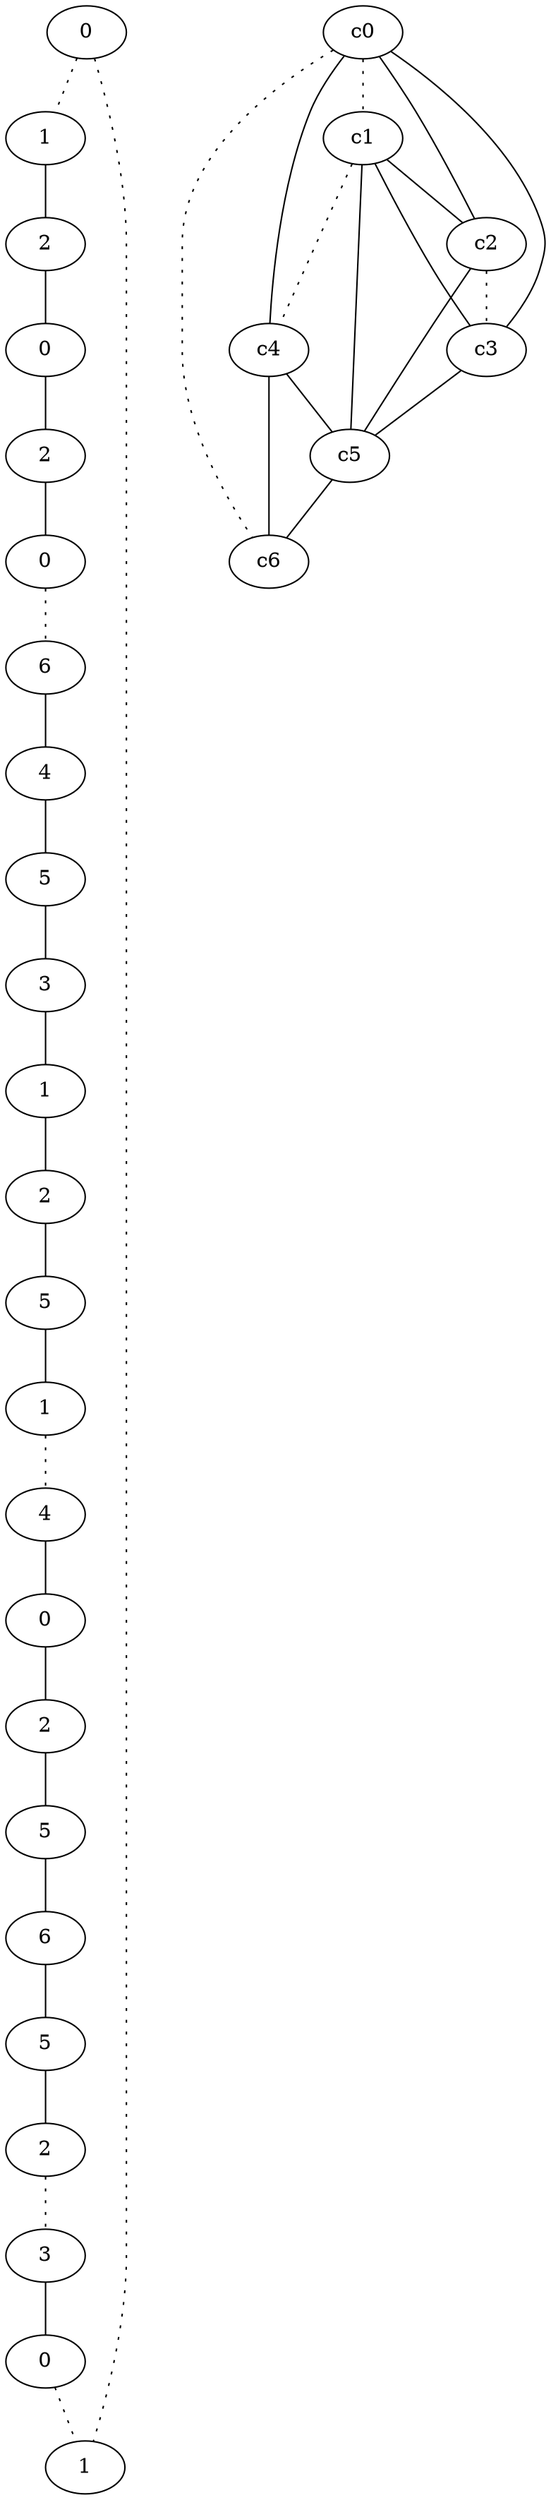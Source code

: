 graph {
a0[label=0];
a1[label=1];
a2[label=2];
a3[label=0];
a4[label=2];
a5[label=0];
a6[label=6];
a7[label=4];
a8[label=5];
a9[label=3];
a10[label=1];
a11[label=2];
a12[label=5];
a13[label=1];
a14[label=4];
a15[label=0];
a16[label=2];
a17[label=5];
a18[label=6];
a19[label=5];
a20[label=2];
a21[label=3];
a22[label=0];
a23[label=1];
a0 -- a1 [style=dotted];
a0 -- a23 [style=dotted];
a1 -- a2;
a2 -- a3;
a3 -- a4;
a4 -- a5;
a5 -- a6 [style=dotted];
a6 -- a7;
a7 -- a8;
a8 -- a9;
a9 -- a10;
a10 -- a11;
a11 -- a12;
a12 -- a13;
a13 -- a14 [style=dotted];
a14 -- a15;
a15 -- a16;
a16 -- a17;
a17 -- a18;
a18 -- a19;
a19 -- a20;
a20 -- a21 [style=dotted];
a21 -- a22;
a22 -- a23 [style=dotted];
c0 -- c1 [style=dotted];
c0 -- c2;
c0 -- c3;
c0 -- c4;
c0 -- c6 [style=dotted];
c1 -- c2;
c1 -- c3;
c1 -- c4 [style=dotted];
c1 -- c5;
c2 -- c3 [style=dotted];
c2 -- c5;
c3 -- c5;
c4 -- c5;
c4 -- c6;
c5 -- c6;
}
